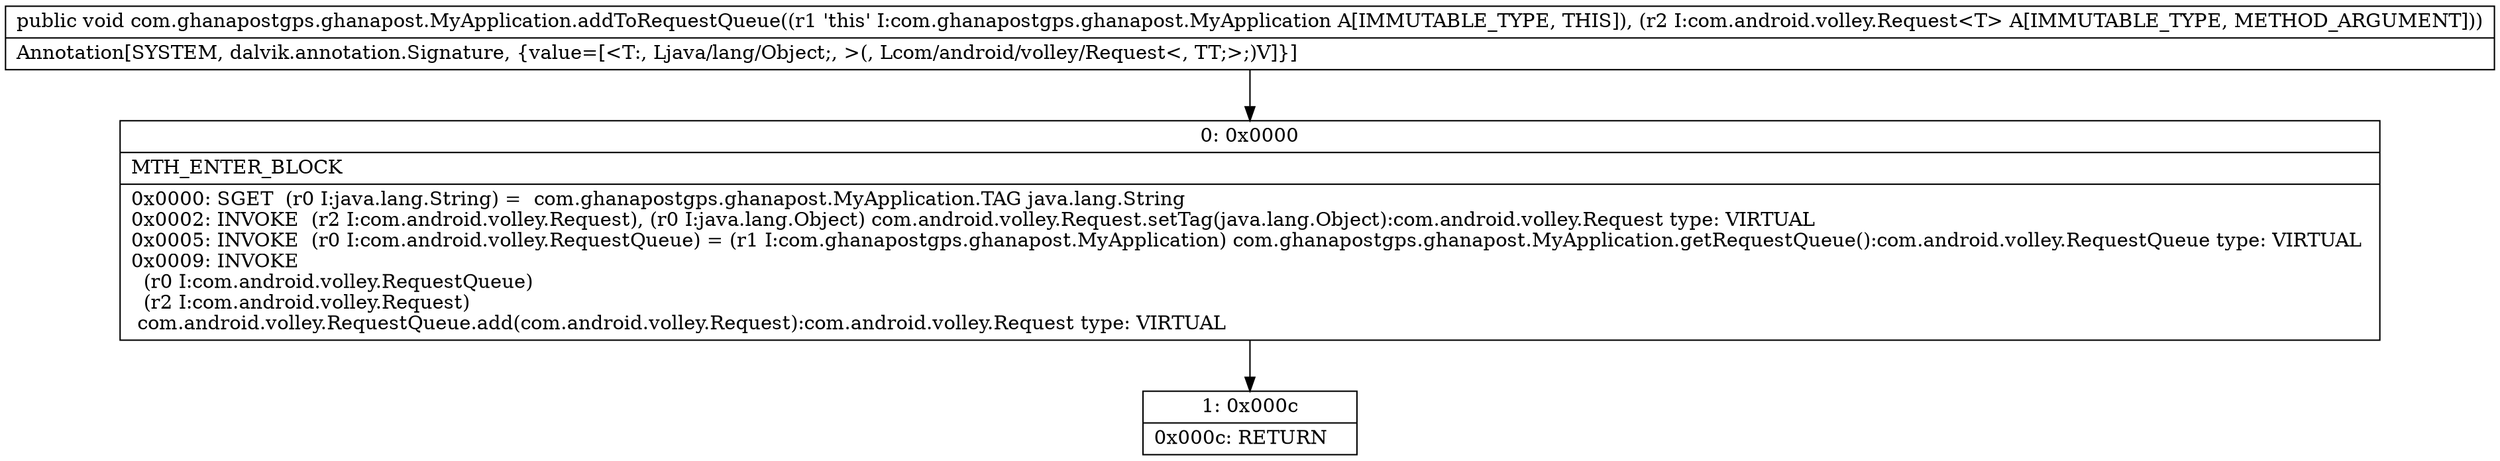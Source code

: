 digraph "CFG forcom.ghanapostgps.ghanapost.MyApplication.addToRequestQueue(Lcom\/android\/volley\/Request;)V" {
Node_0 [shape=record,label="{0\:\ 0x0000|MTH_ENTER_BLOCK\l|0x0000: SGET  (r0 I:java.lang.String) =  com.ghanapostgps.ghanapost.MyApplication.TAG java.lang.String \l0x0002: INVOKE  (r2 I:com.android.volley.Request), (r0 I:java.lang.Object) com.android.volley.Request.setTag(java.lang.Object):com.android.volley.Request type: VIRTUAL \l0x0005: INVOKE  (r0 I:com.android.volley.RequestQueue) = (r1 I:com.ghanapostgps.ghanapost.MyApplication) com.ghanapostgps.ghanapost.MyApplication.getRequestQueue():com.android.volley.RequestQueue type: VIRTUAL \l0x0009: INVOKE  \l  (r0 I:com.android.volley.RequestQueue)\l  (r2 I:com.android.volley.Request)\l com.android.volley.RequestQueue.add(com.android.volley.Request):com.android.volley.Request type: VIRTUAL \l}"];
Node_1 [shape=record,label="{1\:\ 0x000c|0x000c: RETURN   \l}"];
MethodNode[shape=record,label="{public void com.ghanapostgps.ghanapost.MyApplication.addToRequestQueue((r1 'this' I:com.ghanapostgps.ghanapost.MyApplication A[IMMUTABLE_TYPE, THIS]), (r2 I:com.android.volley.Request\<T\> A[IMMUTABLE_TYPE, METHOD_ARGUMENT]))  | Annotation[SYSTEM, dalvik.annotation.Signature, \{value=[\<T:, Ljava\/lang\/Object;, \>(, Lcom\/android\/volley\/Request\<, TT;\>;)V]\}]\l}"];
MethodNode -> Node_0;
Node_0 -> Node_1;
}

